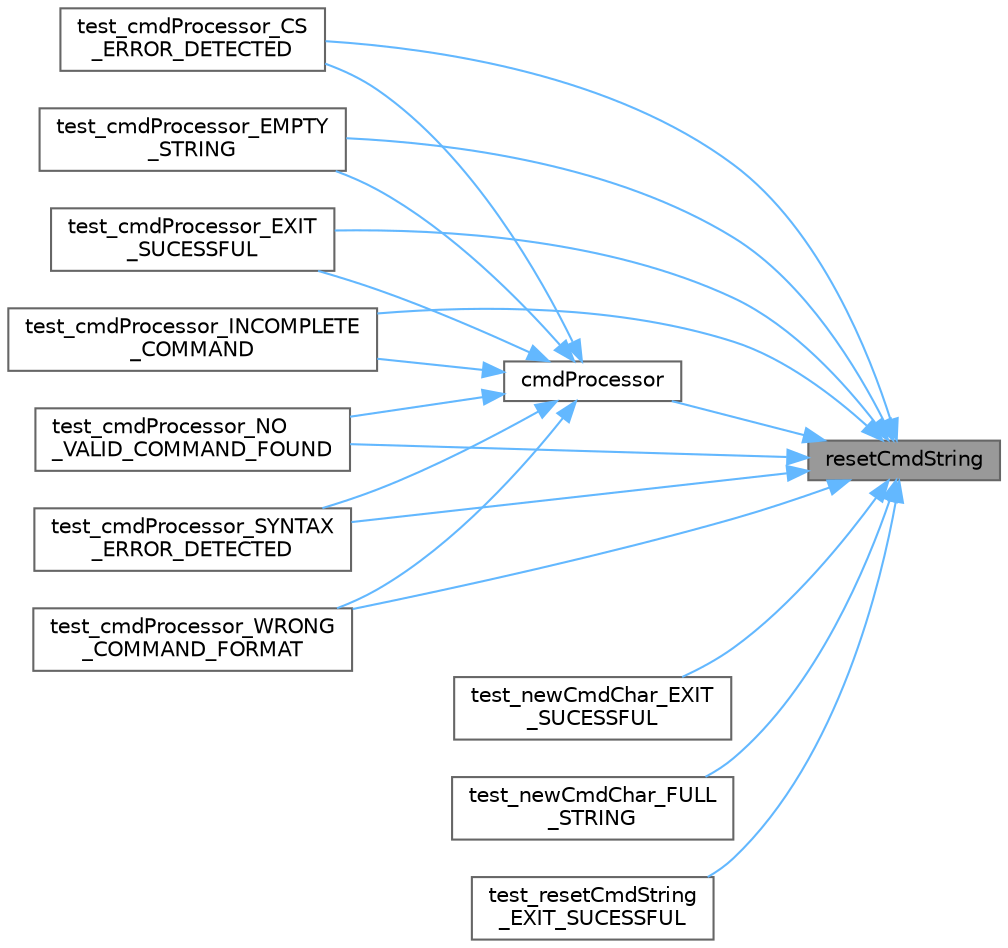 digraph "resetCmdString"
{
 // LATEX_PDF_SIZE
  bgcolor="transparent";
  edge [fontname=Helvetica,fontsize=10,labelfontname=Helvetica,labelfontsize=10];
  node [fontname=Helvetica,fontsize=10,shape=box,height=0.2,width=0.4];
  rankdir="RL";
  Node1 [label="resetCmdString",height=0.2,width=0.4,color="gray40", fillcolor="grey60", style="filled", fontcolor="black",tooltip="Resets the commanbd string."];
  Node1 -> Node2 [dir="back",color="steelblue1",style="solid"];
  Node2 [label="cmdProcessor",height=0.2,width=0.4,color="grey40", fillcolor="white", style="filled",URL="$cmdproc_8c.html#afbdfe0465dfd34a5f244fe41fa27c12a",tooltip="Processes the the chars received so far looking for commands."];
  Node2 -> Node3 [dir="back",color="steelblue1",style="solid"];
  Node3 [label="test_cmdProcessor_CS\l_ERROR_DETECTED",height=0.2,width=0.4,color="grey40", fillcolor="white", style="filled",URL="$testcmdproc_8c.html#ae440884aba132b4cd2f618ab948beff5",tooltip=" "];
  Node2 -> Node4 [dir="back",color="steelblue1",style="solid"];
  Node4 [label="test_cmdProcessor_EMPTY\l_STRING",height=0.2,width=0.4,color="grey40", fillcolor="white", style="filled",URL="$testcmdproc_8c.html#a300d1caaa6016e6ab512c6d521cabc23",tooltip=" "];
  Node2 -> Node5 [dir="back",color="steelblue1",style="solid"];
  Node5 [label="test_cmdProcessor_EXIT\l_SUCESSFUL",height=0.2,width=0.4,color="grey40", fillcolor="white", style="filled",URL="$testcmdproc_8c.html#aebf968320d9978fd88988f7030fef662",tooltip=" "];
  Node2 -> Node6 [dir="back",color="steelblue1",style="solid"];
  Node6 [label="test_cmdProcessor_INCOMPLETE\l_COMMAND",height=0.2,width=0.4,color="grey40", fillcolor="white", style="filled",URL="$testcmdproc_8c.html#a445ede505c71cab4a42e3d5d29b48a49",tooltip=" "];
  Node2 -> Node7 [dir="back",color="steelblue1",style="solid"];
  Node7 [label="test_cmdProcessor_NO\l_VALID_COMMAND_FOUND",height=0.2,width=0.4,color="grey40", fillcolor="white", style="filled",URL="$testcmdproc_8c.html#adc5cc9d6b715c036b0706202abf576e4",tooltip=" "];
  Node2 -> Node8 [dir="back",color="steelblue1",style="solid"];
  Node8 [label="test_cmdProcessor_SYNTAX\l_ERROR_DETECTED",height=0.2,width=0.4,color="grey40", fillcolor="white", style="filled",URL="$testcmdproc_8c.html#a73ac4d71da96dcac82e8b5e5b8cddb99",tooltip=" "];
  Node2 -> Node9 [dir="back",color="steelblue1",style="solid"];
  Node9 [label="test_cmdProcessor_WRONG\l_COMMAND_FORMAT",height=0.2,width=0.4,color="grey40", fillcolor="white", style="filled",URL="$testcmdproc_8c.html#a8a9f347da71363adda610f8099dd0796",tooltip=" "];
  Node1 -> Node3 [dir="back",color="steelblue1",style="solid"];
  Node1 -> Node4 [dir="back",color="steelblue1",style="solid"];
  Node1 -> Node5 [dir="back",color="steelblue1",style="solid"];
  Node1 -> Node6 [dir="back",color="steelblue1",style="solid"];
  Node1 -> Node7 [dir="back",color="steelblue1",style="solid"];
  Node1 -> Node8 [dir="back",color="steelblue1",style="solid"];
  Node1 -> Node9 [dir="back",color="steelblue1",style="solid"];
  Node1 -> Node10 [dir="back",color="steelblue1",style="solid"];
  Node10 [label="test_newCmdChar_EXIT\l_SUCESSFUL",height=0.2,width=0.4,color="grey40", fillcolor="white", style="filled",URL="$testcmdproc_8c.html#a7df507aca41fb178e5014ddebfe631c3",tooltip=" "];
  Node1 -> Node11 [dir="back",color="steelblue1",style="solid"];
  Node11 [label="test_newCmdChar_FULL\l_STRING",height=0.2,width=0.4,color="grey40", fillcolor="white", style="filled",URL="$testcmdproc_8c.html#aca256473ec6037ed94dd8042e14b2c94",tooltip=" "];
  Node1 -> Node12 [dir="back",color="steelblue1",style="solid"];
  Node12 [label="test_resetCmdString\l_EXIT_SUCESSFUL",height=0.2,width=0.4,color="grey40", fillcolor="white", style="filled",URL="$testcmdproc_8c.html#a1ec06dc2560201bf18669b548b584f29",tooltip=" "];
}
